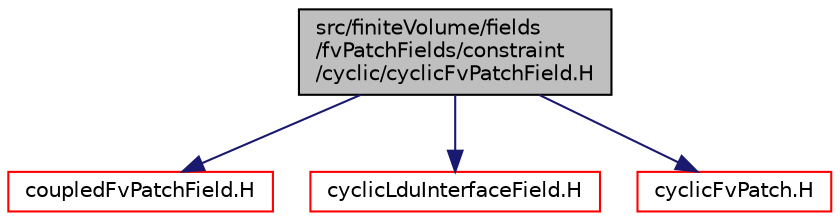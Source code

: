 digraph "src/finiteVolume/fields/fvPatchFields/constraint/cyclic/cyclicFvPatchField.H"
{
  bgcolor="transparent";
  edge [fontname="Helvetica",fontsize="10",labelfontname="Helvetica",labelfontsize="10"];
  node [fontname="Helvetica",fontsize="10",shape=record];
  Node1 [label="src/finiteVolume/fields\l/fvPatchFields/constraint\l/cyclic/cyclicFvPatchField.H",height=0.2,width=0.4,color="black", fillcolor="grey75", style="filled", fontcolor="black"];
  Node1 -> Node2 [color="midnightblue",fontsize="10",style="solid",fontname="Helvetica"];
  Node2 [label="coupledFvPatchField.H",height=0.2,width=0.4,color="red",URL="$a05324.html"];
  Node1 -> Node3 [color="midnightblue",fontsize="10",style="solid",fontname="Helvetica"];
  Node3 [label="cyclicLduInterfaceField.H",height=0.2,width=0.4,color="red",URL="$a08601.html"];
  Node1 -> Node4 [color="midnightblue",fontsize="10",style="solid",fontname="Helvetica"];
  Node4 [label="cyclicFvPatch.H",height=0.2,width=0.4,color="red",URL="$a06059.html"];
}
